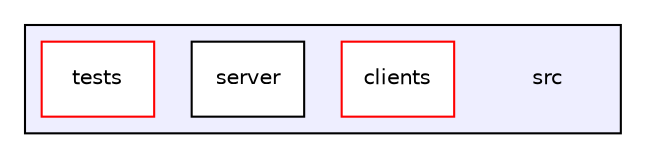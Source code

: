 digraph "/home/quatadah/STUDIES/projects/projetss6-quor-12812/src" {
  compound=true
  node [ fontsize="10", fontname="Helvetica"];
  edge [ labelfontsize="10", labelfontname="Helvetica"];
  subgraph clusterdir_68267d1309a1af8e8297ef4c3efbcdba {
    graph [ bgcolor="#eeeeff", pencolor="black", label="" URL="dir_68267d1309a1af8e8297ef4c3efbcdba.html"];
    dir_68267d1309a1af8e8297ef4c3efbcdba [shape=plaintext label="src"];
    dir_44454380e89751d088dd05c94905df2f [shape=box label="clients" color="red" fillcolor="white" style="filled" URL="dir_44454380e89751d088dd05c94905df2f.html"];
    dir_075bb3ff235063c77951cd176d15a741 [shape=box label="server" color="black" fillcolor="white" style="filled" URL="dir_075bb3ff235063c77951cd176d15a741.html"];
    dir_d93a1d4020dea85bb71b237545b5e722 [shape=box label="tests" color="red" fillcolor="white" style="filled" URL="dir_d93a1d4020dea85bb71b237545b5e722.html"];
  }
}
